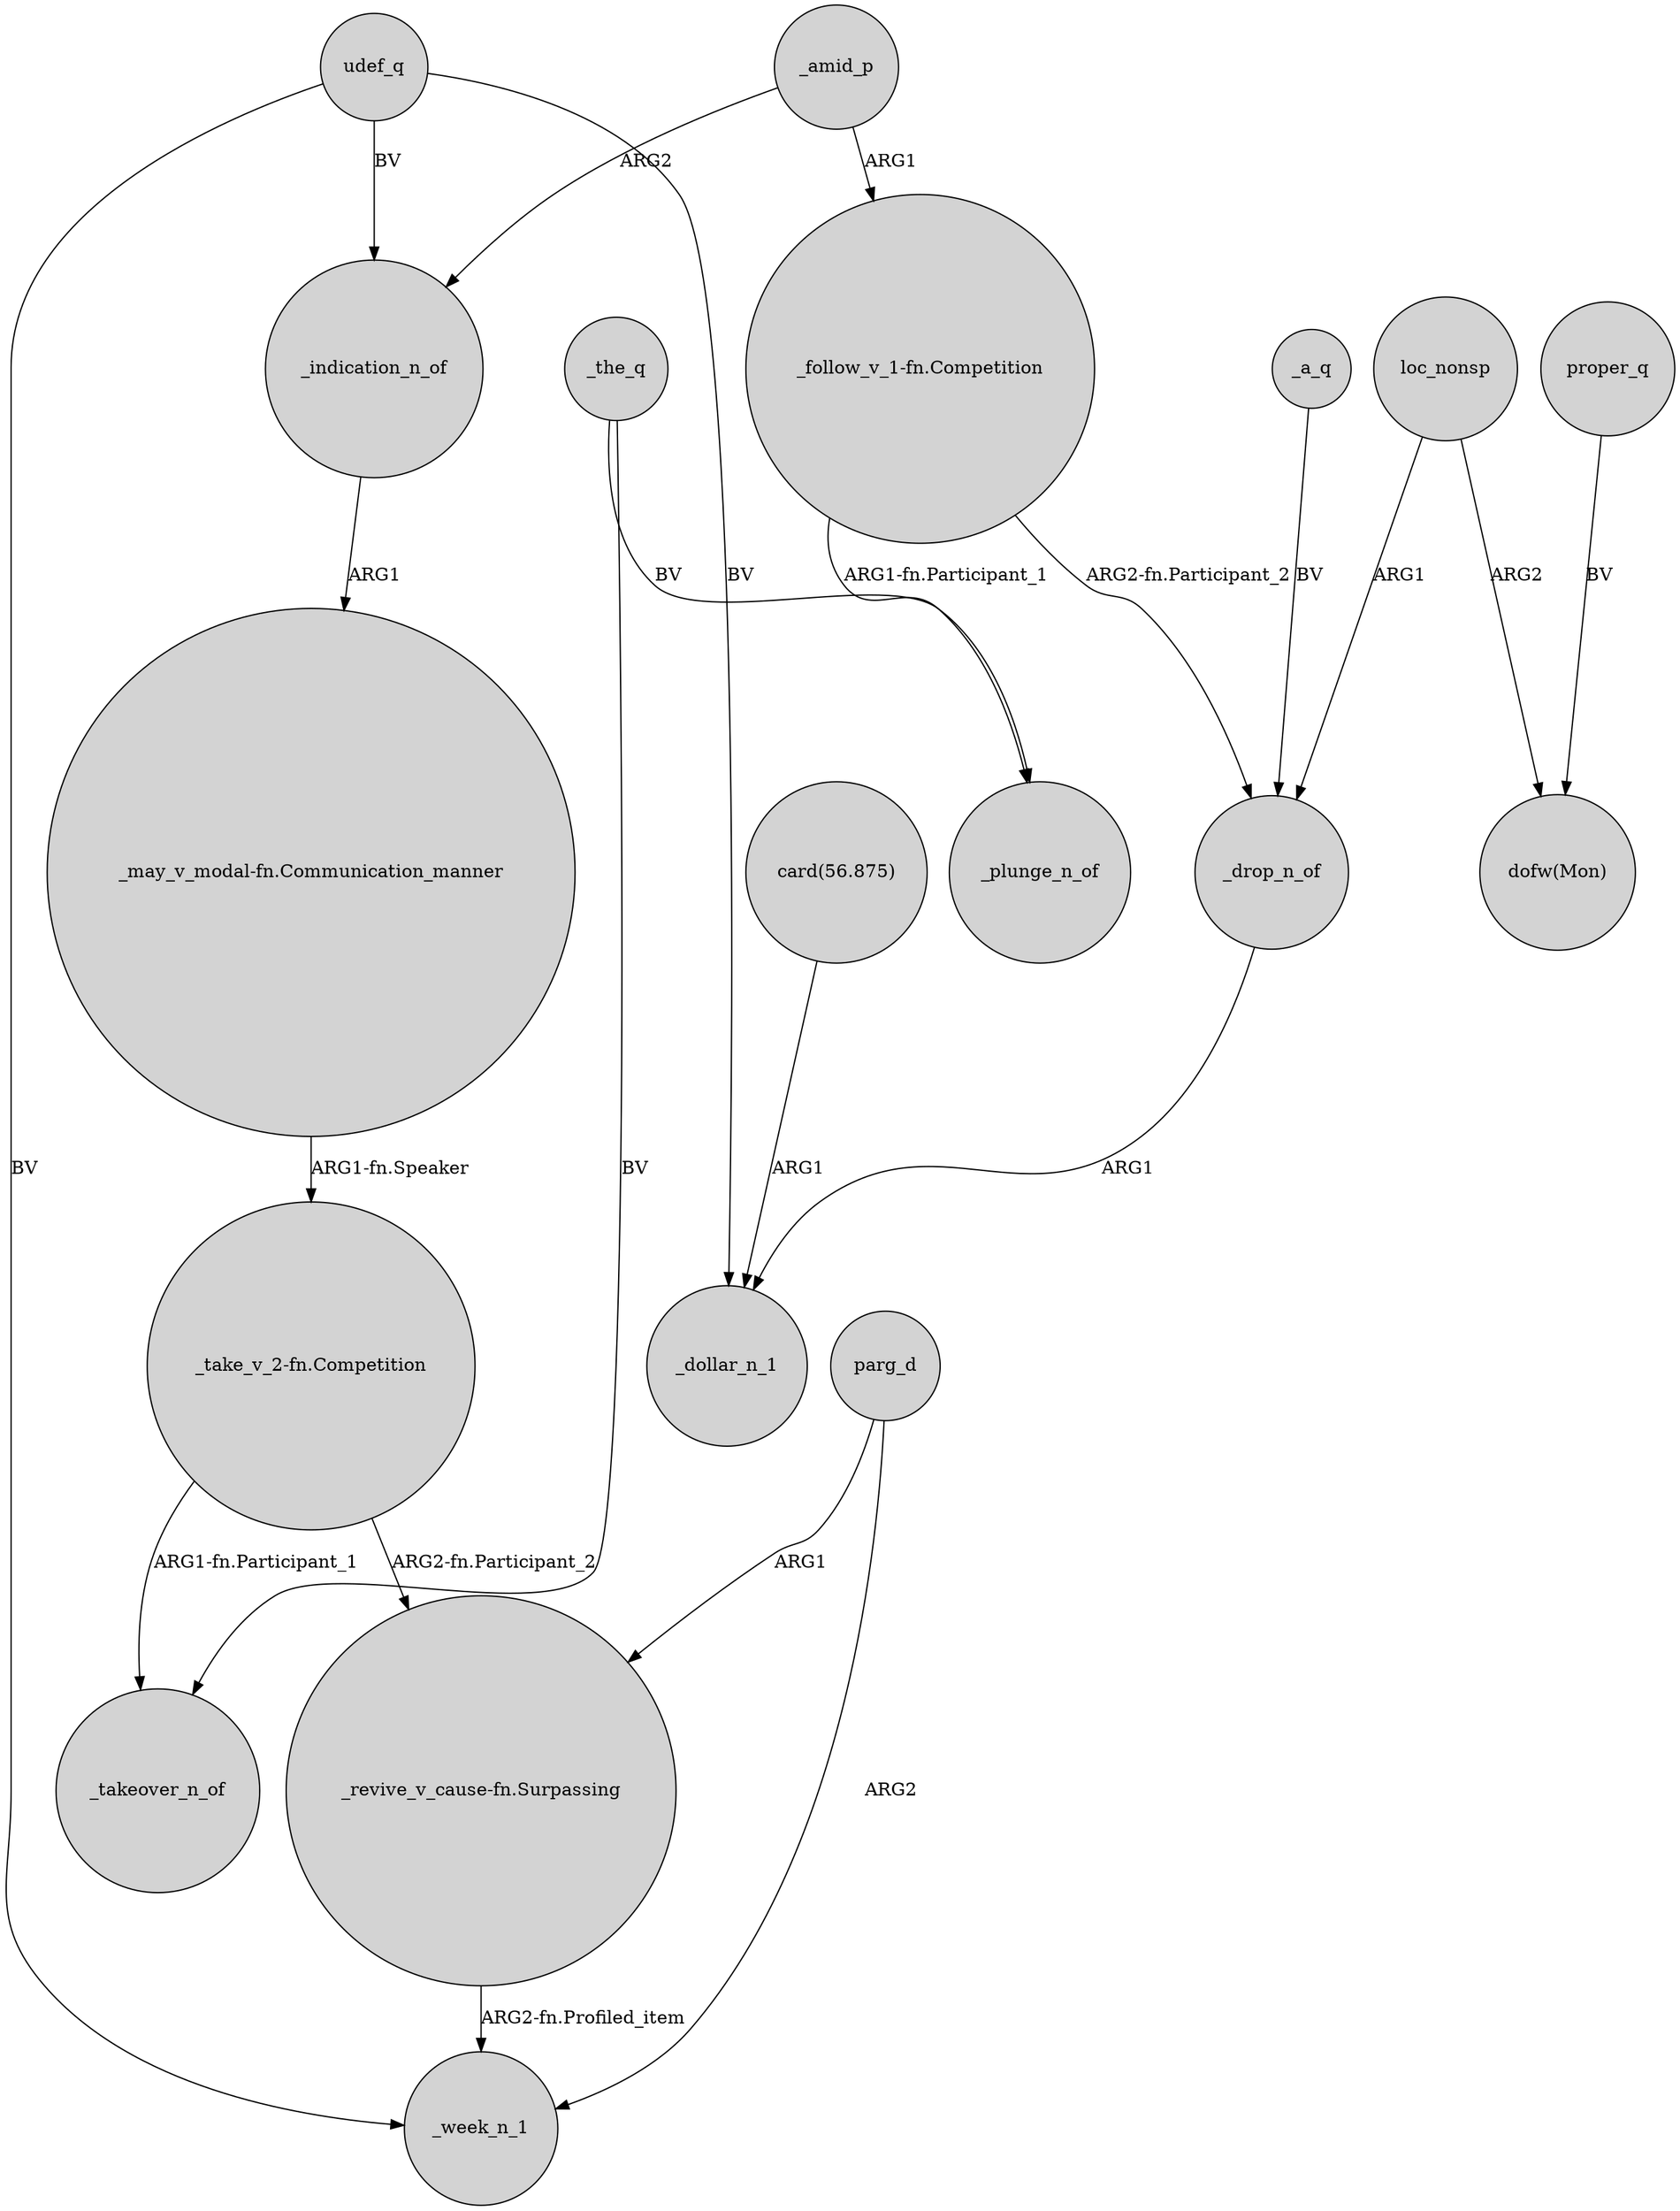 digraph {
	node [shape=circle style=filled]
	"card(56.875)" -> _dollar_n_1 [label=ARG1]
	_amid_p -> _indication_n_of [label=ARG2]
	"_take_v_2-fn.Competition" -> "_revive_v_cause-fn.Surpassing" [label="ARG2-fn.Participant_2"]
	parg_d -> _week_n_1 [label=ARG2]
	parg_d -> "_revive_v_cause-fn.Surpassing" [label=ARG1]
	proper_q -> "dofw(Mon)" [label=BV]
	"_follow_v_1-fn.Competition" -> _drop_n_of [label="ARG2-fn.Participant_2"]
	loc_nonsp -> _drop_n_of [label=ARG1]
	_indication_n_of -> "_may_v_modal-fn.Communication_manner" [label=ARG1]
	udef_q -> _week_n_1 [label=BV]
	"_may_v_modal-fn.Communication_manner" -> "_take_v_2-fn.Competition" [label="ARG1-fn.Speaker"]
	loc_nonsp -> "dofw(Mon)" [label=ARG2]
	udef_q -> _indication_n_of [label=BV]
	_drop_n_of -> _dollar_n_1 [label=ARG1]
	"_take_v_2-fn.Competition" -> _takeover_n_of [label="ARG1-fn.Participant_1"]
	"_follow_v_1-fn.Competition" -> _plunge_n_of [label="ARG1-fn.Participant_1"]
	udef_q -> _dollar_n_1 [label=BV]
	_amid_p -> "_follow_v_1-fn.Competition" [label=ARG1]
	_a_q -> _drop_n_of [label=BV]
	"_revive_v_cause-fn.Surpassing" -> _week_n_1 [label="ARG2-fn.Profiled_item"]
	_the_q -> _takeover_n_of [label=BV]
	_the_q -> _plunge_n_of [label=BV]
}
